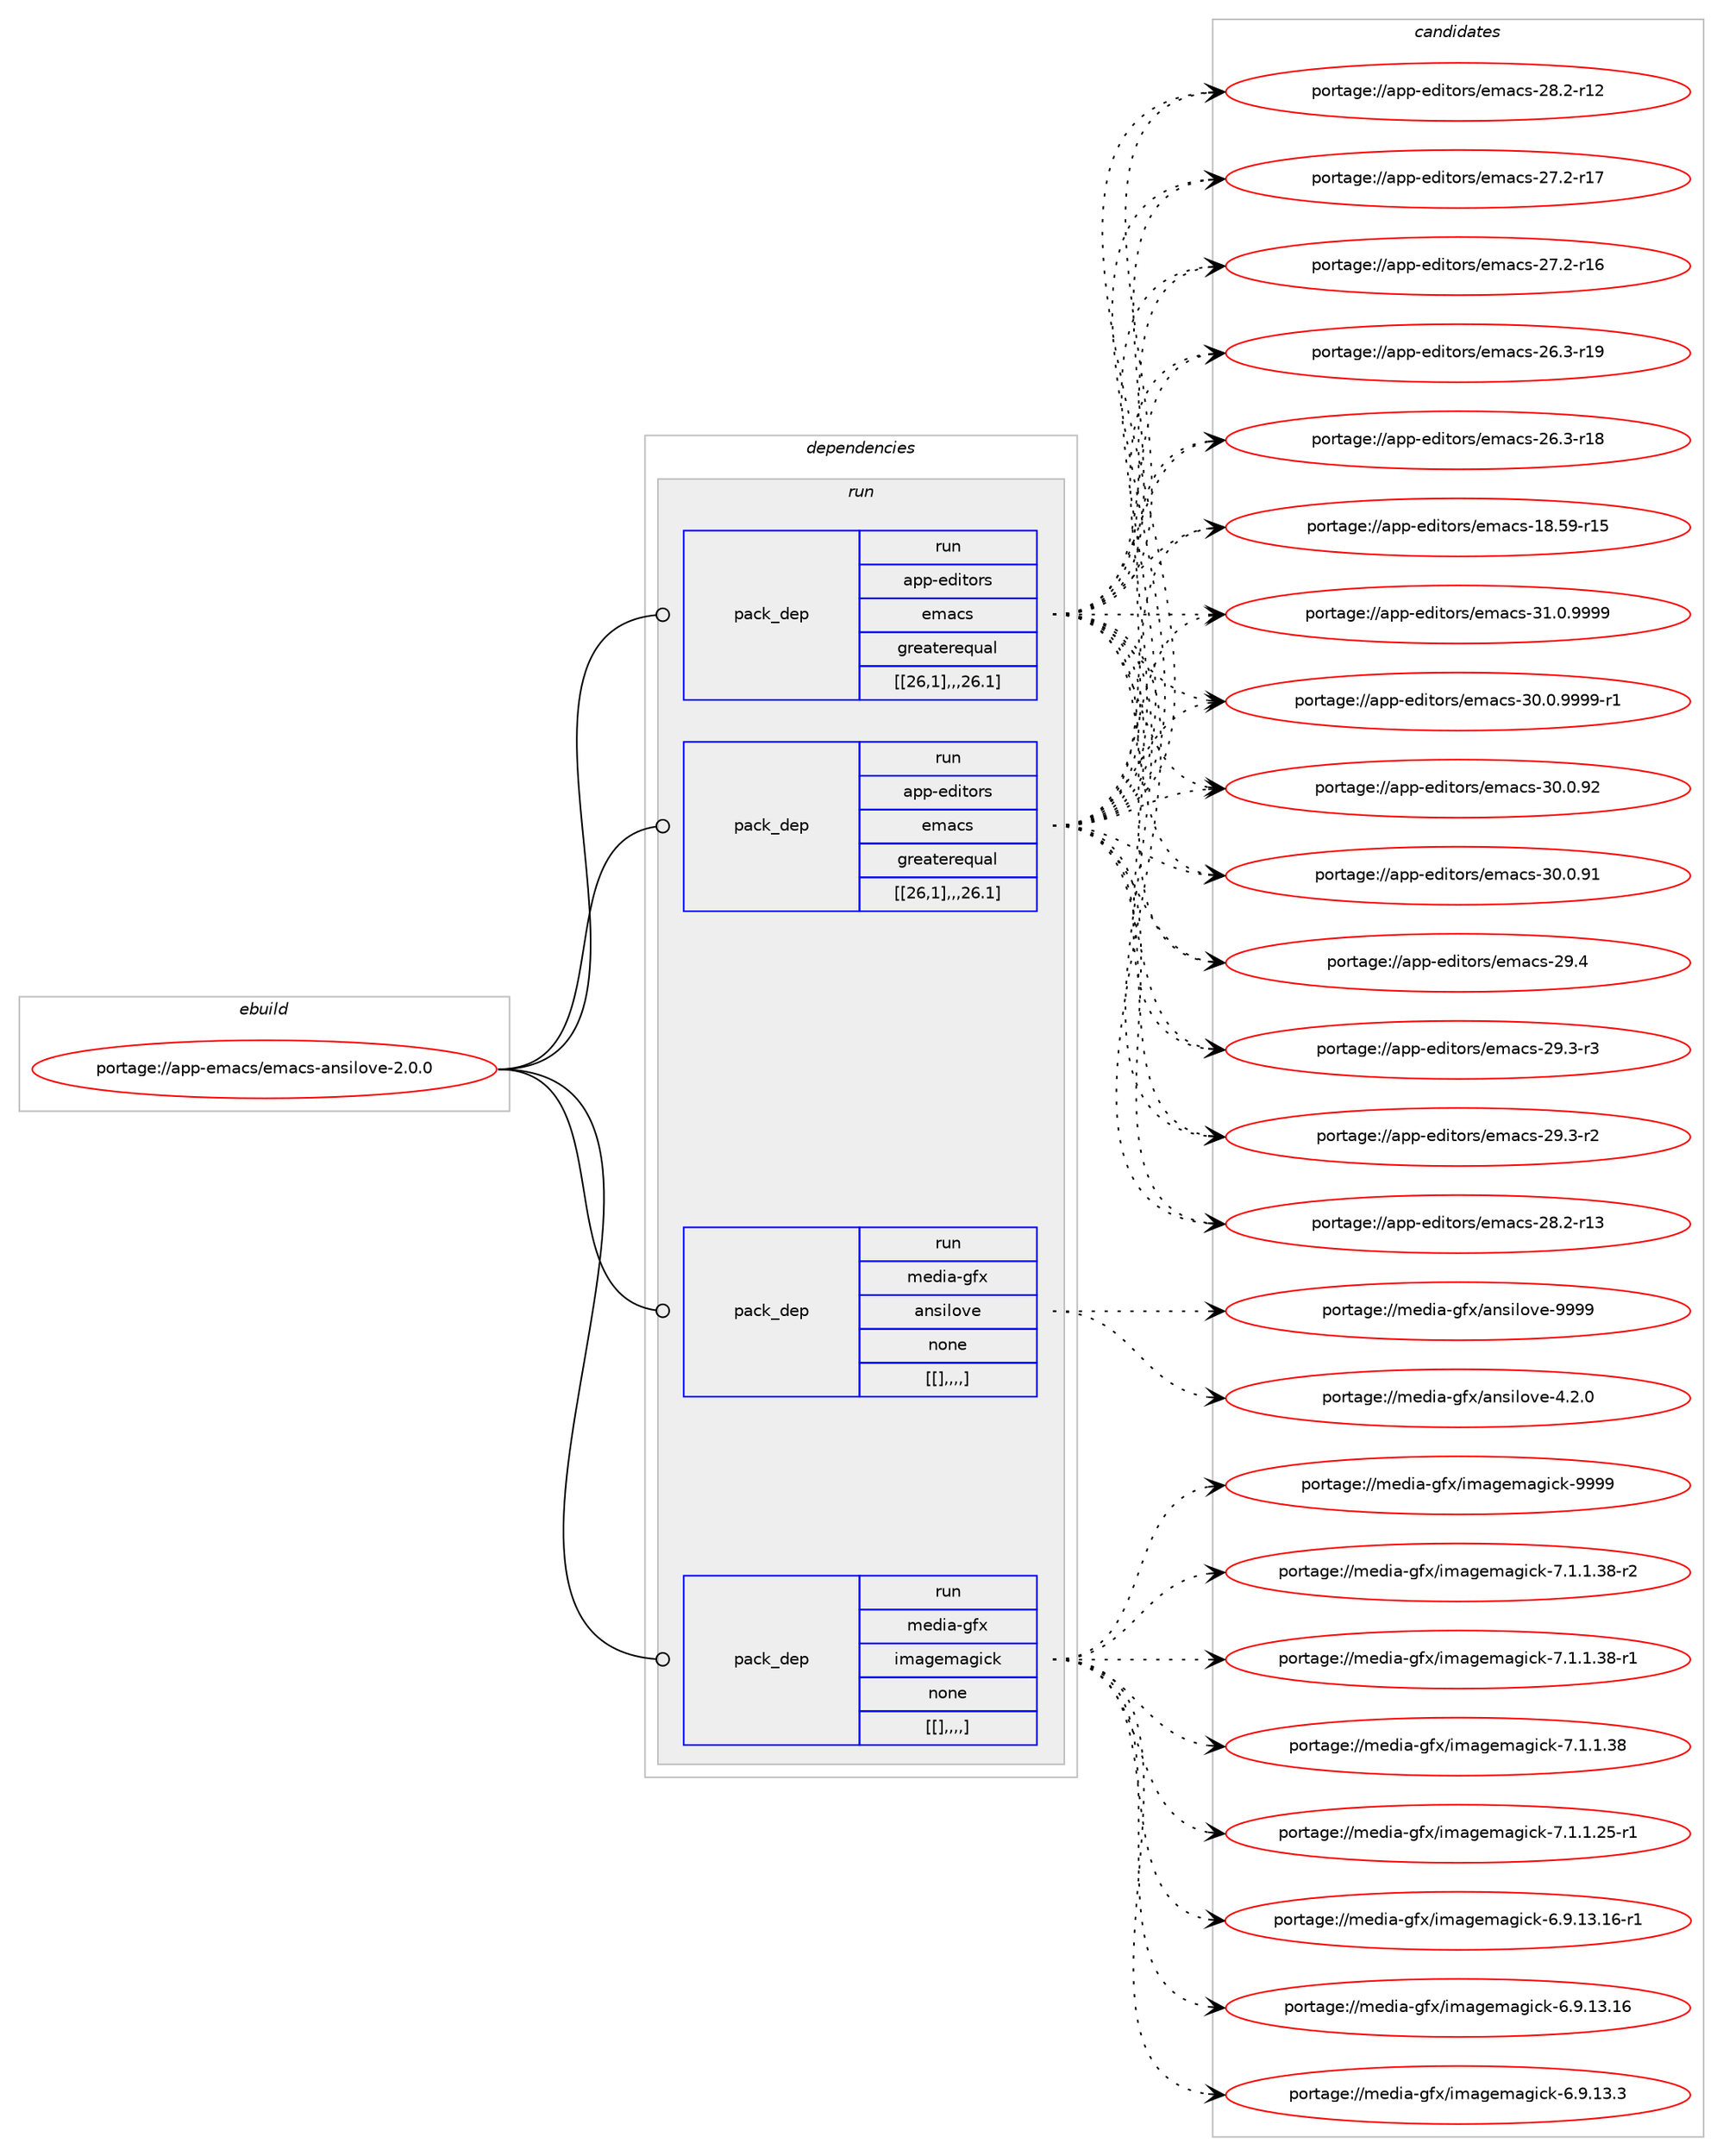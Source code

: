 digraph prolog {

# *************
# Graph options
# *************

newrank=true;
concentrate=true;
compound=true;
graph [rankdir=LR,fontname=Helvetica,fontsize=10,ranksep=1.5];#, ranksep=2.5, nodesep=0.2];
edge  [arrowhead=vee];
node  [fontname=Helvetica,fontsize=10];

# **********
# The ebuild
# **********

subgraph cluster_leftcol {
color=gray;
label=<<i>ebuild</i>>;
id [label="portage://app-emacs/emacs-ansilove-2.0.0", color=red, width=4, href="../app-emacs/emacs-ansilove-2.0.0.svg"];
}

# ****************
# The dependencies
# ****************

subgraph cluster_midcol {
color=gray;
label=<<i>dependencies</i>>;
subgraph cluster_compile {
fillcolor="#eeeeee";
style=filled;
label=<<i>compile</i>>;
}
subgraph cluster_compileandrun {
fillcolor="#eeeeee";
style=filled;
label=<<i>compile and run</i>>;
}
subgraph cluster_run {
fillcolor="#eeeeee";
style=filled;
label=<<i>run</i>>;
subgraph pack15699 {
dependency21841 [label=<<TABLE BORDER="0" CELLBORDER="1" CELLSPACING="0" CELLPADDING="4" WIDTH="220"><TR><TD ROWSPAN="6" CELLPADDING="30">pack_dep</TD></TR><TR><TD WIDTH="110">run</TD></TR><TR><TD>app-editors</TD></TR><TR><TD>emacs</TD></TR><TR><TD>greaterequal</TD></TR><TR><TD>[[26,1],,,26.1]</TD></TR></TABLE>>, shape=none, color=blue];
}
id:e -> dependency21841:w [weight=20,style="solid",arrowhead="odot"];
subgraph pack15708 {
dependency21856 [label=<<TABLE BORDER="0" CELLBORDER="1" CELLSPACING="0" CELLPADDING="4" WIDTH="220"><TR><TD ROWSPAN="6" CELLPADDING="30">pack_dep</TD></TR><TR><TD WIDTH="110">run</TD></TR><TR><TD>app-editors</TD></TR><TR><TD>emacs</TD></TR><TR><TD>greaterequal</TD></TR><TR><TD>[[26,1],,,26.1]</TD></TR></TABLE>>, shape=none, color=blue];
}
id:e -> dependency21856:w [weight=20,style="solid",arrowhead="odot"];
subgraph pack15719 {
dependency21871 [label=<<TABLE BORDER="0" CELLBORDER="1" CELLSPACING="0" CELLPADDING="4" WIDTH="220"><TR><TD ROWSPAN="6" CELLPADDING="30">pack_dep</TD></TR><TR><TD WIDTH="110">run</TD></TR><TR><TD>media-gfx</TD></TR><TR><TD>ansilove</TD></TR><TR><TD>none</TD></TR><TR><TD>[[],,,,]</TD></TR></TABLE>>, shape=none, color=blue];
}
id:e -> dependency21871:w [weight=20,style="solid",arrowhead="odot"];
subgraph pack15724 {
dependency21876 [label=<<TABLE BORDER="0" CELLBORDER="1" CELLSPACING="0" CELLPADDING="4" WIDTH="220"><TR><TD ROWSPAN="6" CELLPADDING="30">pack_dep</TD></TR><TR><TD WIDTH="110">run</TD></TR><TR><TD>media-gfx</TD></TR><TR><TD>imagemagick</TD></TR><TR><TD>none</TD></TR><TR><TD>[[],,,,]</TD></TR></TABLE>>, shape=none, color=blue];
}
id:e -> dependency21876:w [weight=20,style="solid",arrowhead="odot"];
}
}

# **************
# The candidates
# **************

subgraph cluster_choices {
rank=same;
color=gray;
label=<<i>candidates</i>>;

subgraph choice14061 {
color=black;
nodesep=1;
choice971121124510110010511611111411547101109979911545514946484657575757 [label="portage://app-editors/emacs-31.0.9999", color=red, width=4,href="../app-editors/emacs-31.0.9999.svg"];
choice9711211245101100105116111114115471011099799115455148464846575757574511449 [label="portage://app-editors/emacs-30.0.9999-r1", color=red, width=4,href="../app-editors/emacs-30.0.9999-r1.svg"];
choice97112112451011001051161111141154710110997991154551484648465750 [label="portage://app-editors/emacs-30.0.92", color=red, width=4,href="../app-editors/emacs-30.0.92.svg"];
choice97112112451011001051161111141154710110997991154551484648465749 [label="portage://app-editors/emacs-30.0.91", color=red, width=4,href="../app-editors/emacs-30.0.91.svg"];
choice97112112451011001051161111141154710110997991154550574652 [label="portage://app-editors/emacs-29.4", color=red, width=4,href="../app-editors/emacs-29.4.svg"];
choice971121124510110010511611111411547101109979911545505746514511451 [label="portage://app-editors/emacs-29.3-r3", color=red, width=4,href="../app-editors/emacs-29.3-r3.svg"];
choice971121124510110010511611111411547101109979911545505746514511450 [label="portage://app-editors/emacs-29.3-r2", color=red, width=4,href="../app-editors/emacs-29.3-r2.svg"];
choice97112112451011001051161111141154710110997991154550564650451144951 [label="portage://app-editors/emacs-28.2-r13", color=red, width=4,href="../app-editors/emacs-28.2-r13.svg"];
choice97112112451011001051161111141154710110997991154550564650451144950 [label="portage://app-editors/emacs-28.2-r12", color=red, width=4,href="../app-editors/emacs-28.2-r12.svg"];
choice97112112451011001051161111141154710110997991154550554650451144955 [label="portage://app-editors/emacs-27.2-r17", color=red, width=4,href="../app-editors/emacs-27.2-r17.svg"];
choice97112112451011001051161111141154710110997991154550554650451144954 [label="portage://app-editors/emacs-27.2-r16", color=red, width=4,href="../app-editors/emacs-27.2-r16.svg"];
choice97112112451011001051161111141154710110997991154550544651451144957 [label="portage://app-editors/emacs-26.3-r19", color=red, width=4,href="../app-editors/emacs-26.3-r19.svg"];
choice97112112451011001051161111141154710110997991154550544651451144956 [label="portage://app-editors/emacs-26.3-r18", color=red, width=4,href="../app-editors/emacs-26.3-r18.svg"];
choice9711211245101100105116111114115471011099799115454956465357451144953 [label="portage://app-editors/emacs-18.59-r15", color=red, width=4,href="../app-editors/emacs-18.59-r15.svg"];
dependency21841:e -> choice971121124510110010511611111411547101109979911545514946484657575757:w [style=dotted,weight="100"];
dependency21841:e -> choice9711211245101100105116111114115471011099799115455148464846575757574511449:w [style=dotted,weight="100"];
dependency21841:e -> choice97112112451011001051161111141154710110997991154551484648465750:w [style=dotted,weight="100"];
dependency21841:e -> choice97112112451011001051161111141154710110997991154551484648465749:w [style=dotted,weight="100"];
dependency21841:e -> choice97112112451011001051161111141154710110997991154550574652:w [style=dotted,weight="100"];
dependency21841:e -> choice971121124510110010511611111411547101109979911545505746514511451:w [style=dotted,weight="100"];
dependency21841:e -> choice971121124510110010511611111411547101109979911545505746514511450:w [style=dotted,weight="100"];
dependency21841:e -> choice97112112451011001051161111141154710110997991154550564650451144951:w [style=dotted,weight="100"];
dependency21841:e -> choice97112112451011001051161111141154710110997991154550564650451144950:w [style=dotted,weight="100"];
dependency21841:e -> choice97112112451011001051161111141154710110997991154550554650451144955:w [style=dotted,weight="100"];
dependency21841:e -> choice97112112451011001051161111141154710110997991154550554650451144954:w [style=dotted,weight="100"];
dependency21841:e -> choice97112112451011001051161111141154710110997991154550544651451144957:w [style=dotted,weight="100"];
dependency21841:e -> choice97112112451011001051161111141154710110997991154550544651451144956:w [style=dotted,weight="100"];
dependency21841:e -> choice9711211245101100105116111114115471011099799115454956465357451144953:w [style=dotted,weight="100"];
}
subgraph choice14089 {
color=black;
nodesep=1;
choice971121124510110010511611111411547101109979911545514946484657575757 [label="portage://app-editors/emacs-31.0.9999", color=red, width=4,href="../app-editors/emacs-31.0.9999.svg"];
choice9711211245101100105116111114115471011099799115455148464846575757574511449 [label="portage://app-editors/emacs-30.0.9999-r1", color=red, width=4,href="../app-editors/emacs-30.0.9999-r1.svg"];
choice97112112451011001051161111141154710110997991154551484648465750 [label="portage://app-editors/emacs-30.0.92", color=red, width=4,href="../app-editors/emacs-30.0.92.svg"];
choice97112112451011001051161111141154710110997991154551484648465749 [label="portage://app-editors/emacs-30.0.91", color=red, width=4,href="../app-editors/emacs-30.0.91.svg"];
choice97112112451011001051161111141154710110997991154550574652 [label="portage://app-editors/emacs-29.4", color=red, width=4,href="../app-editors/emacs-29.4.svg"];
choice971121124510110010511611111411547101109979911545505746514511451 [label="portage://app-editors/emacs-29.3-r3", color=red, width=4,href="../app-editors/emacs-29.3-r3.svg"];
choice971121124510110010511611111411547101109979911545505746514511450 [label="portage://app-editors/emacs-29.3-r2", color=red, width=4,href="../app-editors/emacs-29.3-r2.svg"];
choice97112112451011001051161111141154710110997991154550564650451144951 [label="portage://app-editors/emacs-28.2-r13", color=red, width=4,href="../app-editors/emacs-28.2-r13.svg"];
choice97112112451011001051161111141154710110997991154550564650451144950 [label="portage://app-editors/emacs-28.2-r12", color=red, width=4,href="../app-editors/emacs-28.2-r12.svg"];
choice97112112451011001051161111141154710110997991154550554650451144955 [label="portage://app-editors/emacs-27.2-r17", color=red, width=4,href="../app-editors/emacs-27.2-r17.svg"];
choice97112112451011001051161111141154710110997991154550554650451144954 [label="portage://app-editors/emacs-27.2-r16", color=red, width=4,href="../app-editors/emacs-27.2-r16.svg"];
choice97112112451011001051161111141154710110997991154550544651451144957 [label="portage://app-editors/emacs-26.3-r19", color=red, width=4,href="../app-editors/emacs-26.3-r19.svg"];
choice97112112451011001051161111141154710110997991154550544651451144956 [label="portage://app-editors/emacs-26.3-r18", color=red, width=4,href="../app-editors/emacs-26.3-r18.svg"];
choice9711211245101100105116111114115471011099799115454956465357451144953 [label="portage://app-editors/emacs-18.59-r15", color=red, width=4,href="../app-editors/emacs-18.59-r15.svg"];
dependency21856:e -> choice971121124510110010511611111411547101109979911545514946484657575757:w [style=dotted,weight="100"];
dependency21856:e -> choice9711211245101100105116111114115471011099799115455148464846575757574511449:w [style=dotted,weight="100"];
dependency21856:e -> choice97112112451011001051161111141154710110997991154551484648465750:w [style=dotted,weight="100"];
dependency21856:e -> choice97112112451011001051161111141154710110997991154551484648465749:w [style=dotted,weight="100"];
dependency21856:e -> choice97112112451011001051161111141154710110997991154550574652:w [style=dotted,weight="100"];
dependency21856:e -> choice971121124510110010511611111411547101109979911545505746514511451:w [style=dotted,weight="100"];
dependency21856:e -> choice971121124510110010511611111411547101109979911545505746514511450:w [style=dotted,weight="100"];
dependency21856:e -> choice97112112451011001051161111141154710110997991154550564650451144951:w [style=dotted,weight="100"];
dependency21856:e -> choice97112112451011001051161111141154710110997991154550564650451144950:w [style=dotted,weight="100"];
dependency21856:e -> choice97112112451011001051161111141154710110997991154550554650451144955:w [style=dotted,weight="100"];
dependency21856:e -> choice97112112451011001051161111141154710110997991154550554650451144954:w [style=dotted,weight="100"];
dependency21856:e -> choice97112112451011001051161111141154710110997991154550544651451144957:w [style=dotted,weight="100"];
dependency21856:e -> choice97112112451011001051161111141154710110997991154550544651451144956:w [style=dotted,weight="100"];
dependency21856:e -> choice9711211245101100105116111114115471011099799115454956465357451144953:w [style=dotted,weight="100"];
}
subgraph choice14098 {
color=black;
nodesep=1;
choice109101100105974510310212047971101151051081111181014557575757 [label="portage://media-gfx/ansilove-9999", color=red, width=4,href="../media-gfx/ansilove-9999.svg"];
choice10910110010597451031021204797110115105108111118101455246504648 [label="portage://media-gfx/ansilove-4.2.0", color=red, width=4,href="../media-gfx/ansilove-4.2.0.svg"];
dependency21871:e -> choice109101100105974510310212047971101151051081111181014557575757:w [style=dotted,weight="100"];
dependency21871:e -> choice10910110010597451031021204797110115105108111118101455246504648:w [style=dotted,weight="100"];
}
subgraph choice14099 {
color=black;
nodesep=1;
choice1091011001059745103102120471051099710310110997103105991074557575757 [label="portage://media-gfx/imagemagick-9999", color=red, width=4,href="../media-gfx/imagemagick-9999.svg"];
choice1091011001059745103102120471051099710310110997103105991074555464946494651564511450 [label="portage://media-gfx/imagemagick-7.1.1.38-r2", color=red, width=4,href="../media-gfx/imagemagick-7.1.1.38-r2.svg"];
choice1091011001059745103102120471051099710310110997103105991074555464946494651564511449 [label="portage://media-gfx/imagemagick-7.1.1.38-r1", color=red, width=4,href="../media-gfx/imagemagick-7.1.1.38-r1.svg"];
choice109101100105974510310212047105109971031011099710310599107455546494649465156 [label="portage://media-gfx/imagemagick-7.1.1.38", color=red, width=4,href="../media-gfx/imagemagick-7.1.1.38.svg"];
choice1091011001059745103102120471051099710310110997103105991074555464946494650534511449 [label="portage://media-gfx/imagemagick-7.1.1.25-r1", color=red, width=4,href="../media-gfx/imagemagick-7.1.1.25-r1.svg"];
choice109101100105974510310212047105109971031011099710310599107455446574649514649544511449 [label="portage://media-gfx/imagemagick-6.9.13.16-r1", color=red, width=4,href="../media-gfx/imagemagick-6.9.13.16-r1.svg"];
choice10910110010597451031021204710510997103101109971031059910745544657464951464954 [label="portage://media-gfx/imagemagick-6.9.13.16", color=red, width=4,href="../media-gfx/imagemagick-6.9.13.16.svg"];
choice109101100105974510310212047105109971031011099710310599107455446574649514651 [label="portage://media-gfx/imagemagick-6.9.13.3", color=red, width=4,href="../media-gfx/imagemagick-6.9.13.3.svg"];
dependency21876:e -> choice1091011001059745103102120471051099710310110997103105991074557575757:w [style=dotted,weight="100"];
dependency21876:e -> choice1091011001059745103102120471051099710310110997103105991074555464946494651564511450:w [style=dotted,weight="100"];
dependency21876:e -> choice1091011001059745103102120471051099710310110997103105991074555464946494651564511449:w [style=dotted,weight="100"];
dependency21876:e -> choice109101100105974510310212047105109971031011099710310599107455546494649465156:w [style=dotted,weight="100"];
dependency21876:e -> choice1091011001059745103102120471051099710310110997103105991074555464946494650534511449:w [style=dotted,weight="100"];
dependency21876:e -> choice109101100105974510310212047105109971031011099710310599107455446574649514649544511449:w [style=dotted,weight="100"];
dependency21876:e -> choice10910110010597451031021204710510997103101109971031059910745544657464951464954:w [style=dotted,weight="100"];
dependency21876:e -> choice109101100105974510310212047105109971031011099710310599107455446574649514651:w [style=dotted,weight="100"];
}
}

}
